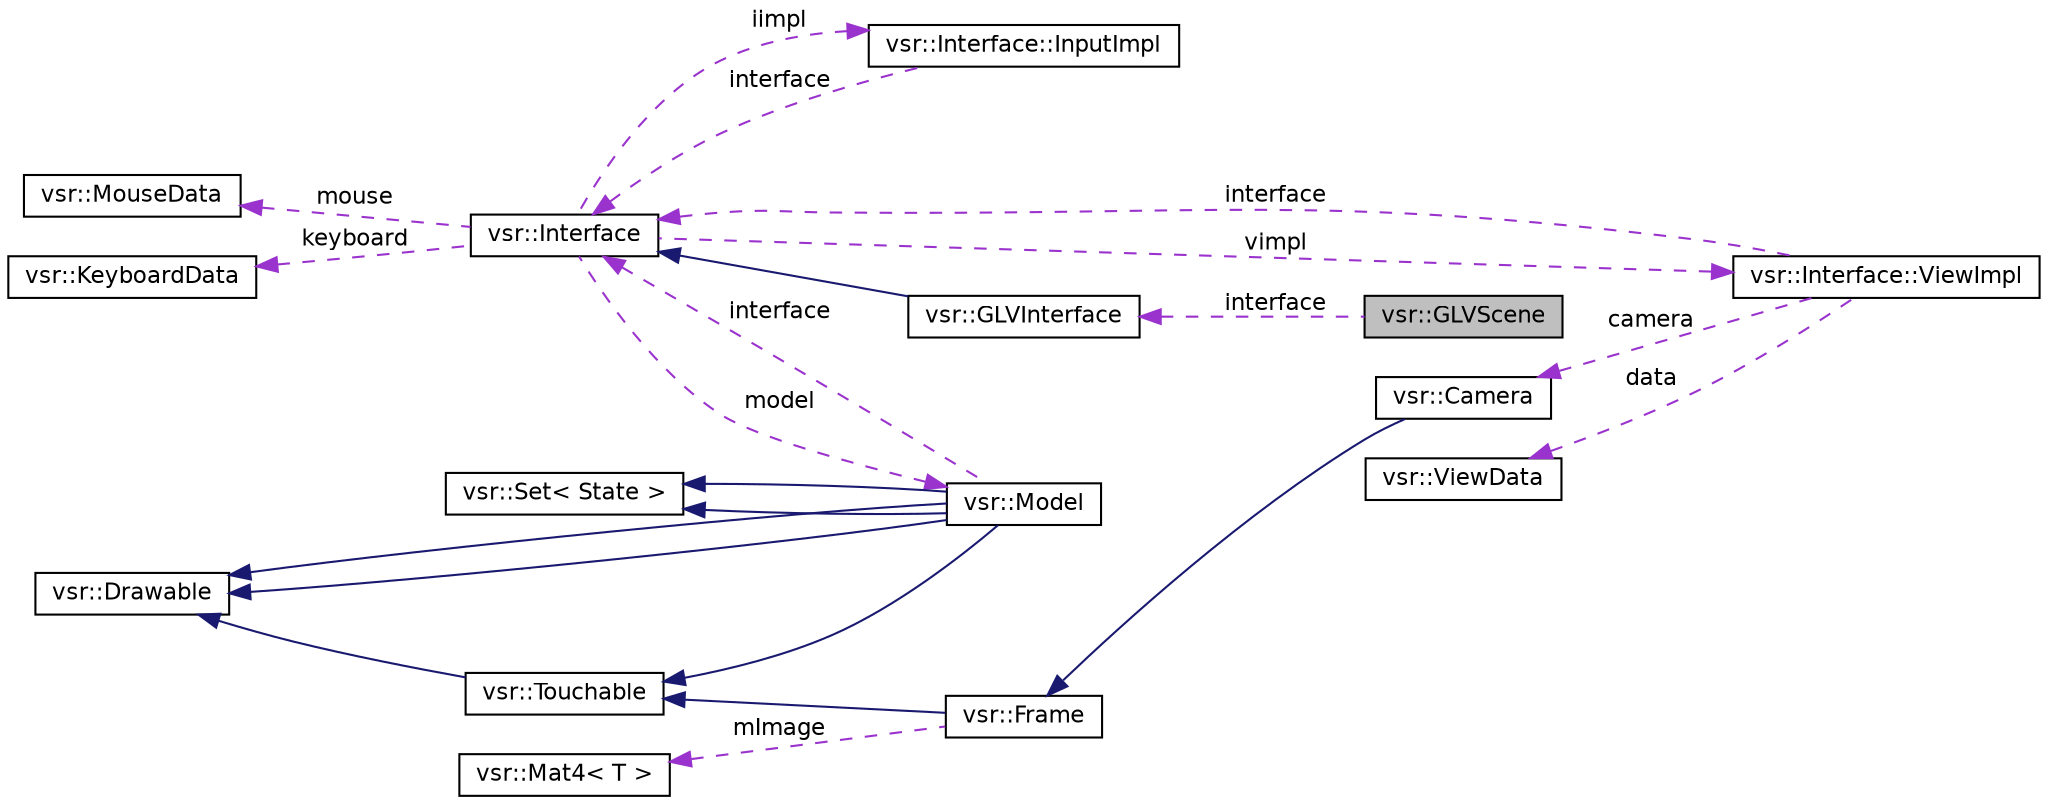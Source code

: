 digraph G
{
  edge [fontname="Helvetica",fontsize="11",labelfontname="Helvetica",labelfontsize="11"];
  node [fontname="Helvetica",fontsize="11",shape=record];
  rankdir="LR";
  Node1 [label="vsr::GLVScene",height=0.2,width=0.4,color="black", fillcolor="grey75", style="filled" fontcolor="black"];
  Node2 -> Node1 [dir="back",color="darkorchid3",fontsize="11",style="dashed",label=" interface" ,fontname="Helvetica"];
  Node2 [label="vsr::GLVInterface",height=0.2,width=0.4,color="black", fillcolor="white", style="filled",URL="$classvsr_1_1_g_l_v_interface.html"];
  Node3 -> Node2 [dir="back",color="midnightblue",fontsize="11",style="solid",fontname="Helvetica"];
  Node3 [label="vsr::Interface",height=0.2,width=0.4,color="black", fillcolor="white", style="filled",URL="$classvsr_1_1_interface.html"];
  Node4 -> Node3 [dir="back",color="darkorchid3",fontsize="11",style="dashed",label=" iimpl" ,fontname="Helvetica"];
  Node4 [label="vsr::Interface::InputImpl",height=0.2,width=0.4,color="black", fillcolor="white", style="filled",URL="$structvsr_1_1_interface_1_1_input_impl.html"];
  Node3 -> Node4 [dir="back",color="darkorchid3",fontsize="11",style="dashed",label=" interface" ,fontname="Helvetica"];
  Node5 -> Node3 [dir="back",color="darkorchid3",fontsize="11",style="dashed",label=" mouse" ,fontname="Helvetica"];
  Node5 [label="vsr::MouseData",height=0.2,width=0.4,color="black", fillcolor="white", style="filled",URL="$structvsr_1_1_mouse_data.html"];
  Node6 -> Node3 [dir="back",color="darkorchid3",fontsize="11",style="dashed",label=" keyboard" ,fontname="Helvetica"];
  Node6 [label="vsr::KeyboardData",height=0.2,width=0.4,color="black", fillcolor="white", style="filled",URL="$structvsr_1_1_keyboard_data.html"];
  Node7 -> Node3 [dir="back",color="darkorchid3",fontsize="11",style="dashed",label=" model" ,fontname="Helvetica"];
  Node7 [label="vsr::Model",height=0.2,width=0.4,color="black", fillcolor="white", style="filled",URL="$classvsr_1_1_model.html"];
  Node8 -> Node7 [dir="back",color="midnightblue",fontsize="11",style="solid",fontname="Helvetica"];
  Node8 [label="vsr::Set\< State \>",height=0.2,width=0.4,color="black", fillcolor="white", style="filled",URL="$classvsr_1_1_set.html"];
  Node9 -> Node7 [dir="back",color="midnightblue",fontsize="11",style="solid",fontname="Helvetica"];
  Node9 [label="vsr::Drawable",height=0.2,width=0.4,color="black", fillcolor="white", style="filled",URL="$classvsr_1_1_drawable.html"];
  Node8 -> Node7 [dir="back",color="midnightblue",fontsize="11",style="solid",fontname="Helvetica"];
  Node9 -> Node7 [dir="back",color="midnightblue",fontsize="11",style="solid",fontname="Helvetica"];
  Node10 -> Node7 [dir="back",color="midnightblue",fontsize="11",style="solid",fontname="Helvetica"];
  Node10 [label="vsr::Touchable",height=0.2,width=0.4,color="black", fillcolor="white", style="filled",URL="$classvsr_1_1_touchable.html"];
  Node9 -> Node10 [dir="back",color="midnightblue",fontsize="11",style="solid",fontname="Helvetica"];
  Node3 -> Node7 [dir="back",color="darkorchid3",fontsize="11",style="dashed",label=" interface" ,fontname="Helvetica"];
  Node11 -> Node3 [dir="back",color="darkorchid3",fontsize="11",style="dashed",label=" vimpl" ,fontname="Helvetica"];
  Node11 [label="vsr::Interface::ViewImpl",height=0.2,width=0.4,color="black", fillcolor="white", style="filled",URL="$structvsr_1_1_interface_1_1_view_impl.html"];
  Node12 -> Node11 [dir="back",color="darkorchid3",fontsize="11",style="dashed",label=" camera" ,fontname="Helvetica"];
  Node12 [label="vsr::Camera",height=0.2,width=0.4,color="black", fillcolor="white", style="filled",URL="$classvsr_1_1_camera.html"];
  Node13 -> Node12 [dir="back",color="midnightblue",fontsize="11",style="solid",fontname="Helvetica"];
  Node13 [label="vsr::Frame",height=0.2,width=0.4,color="black", fillcolor="white", style="filled",URL="$classvsr_1_1_frame.html"];
  Node10 -> Node13 [dir="back",color="midnightblue",fontsize="11",style="solid",fontname="Helvetica"];
  Node14 -> Node13 [dir="back",color="darkorchid3",fontsize="11",style="dashed",label=" mImage" ,fontname="Helvetica"];
  Node14 [label="vsr::Mat4\< T \>",height=0.2,width=0.4,color="black", fillcolor="white", style="filled",URL="$classvsr_1_1_mat4.html"];
  Node15 -> Node11 [dir="back",color="darkorchid3",fontsize="11",style="dashed",label=" data" ,fontname="Helvetica"];
  Node15 [label="vsr::ViewData",height=0.2,width=0.4,color="black", fillcolor="white", style="filled",URL="$structvsr_1_1_view_data.html"];
  Node3 -> Node11 [dir="back",color="darkorchid3",fontsize="11",style="dashed",label=" interface" ,fontname="Helvetica"];
}
